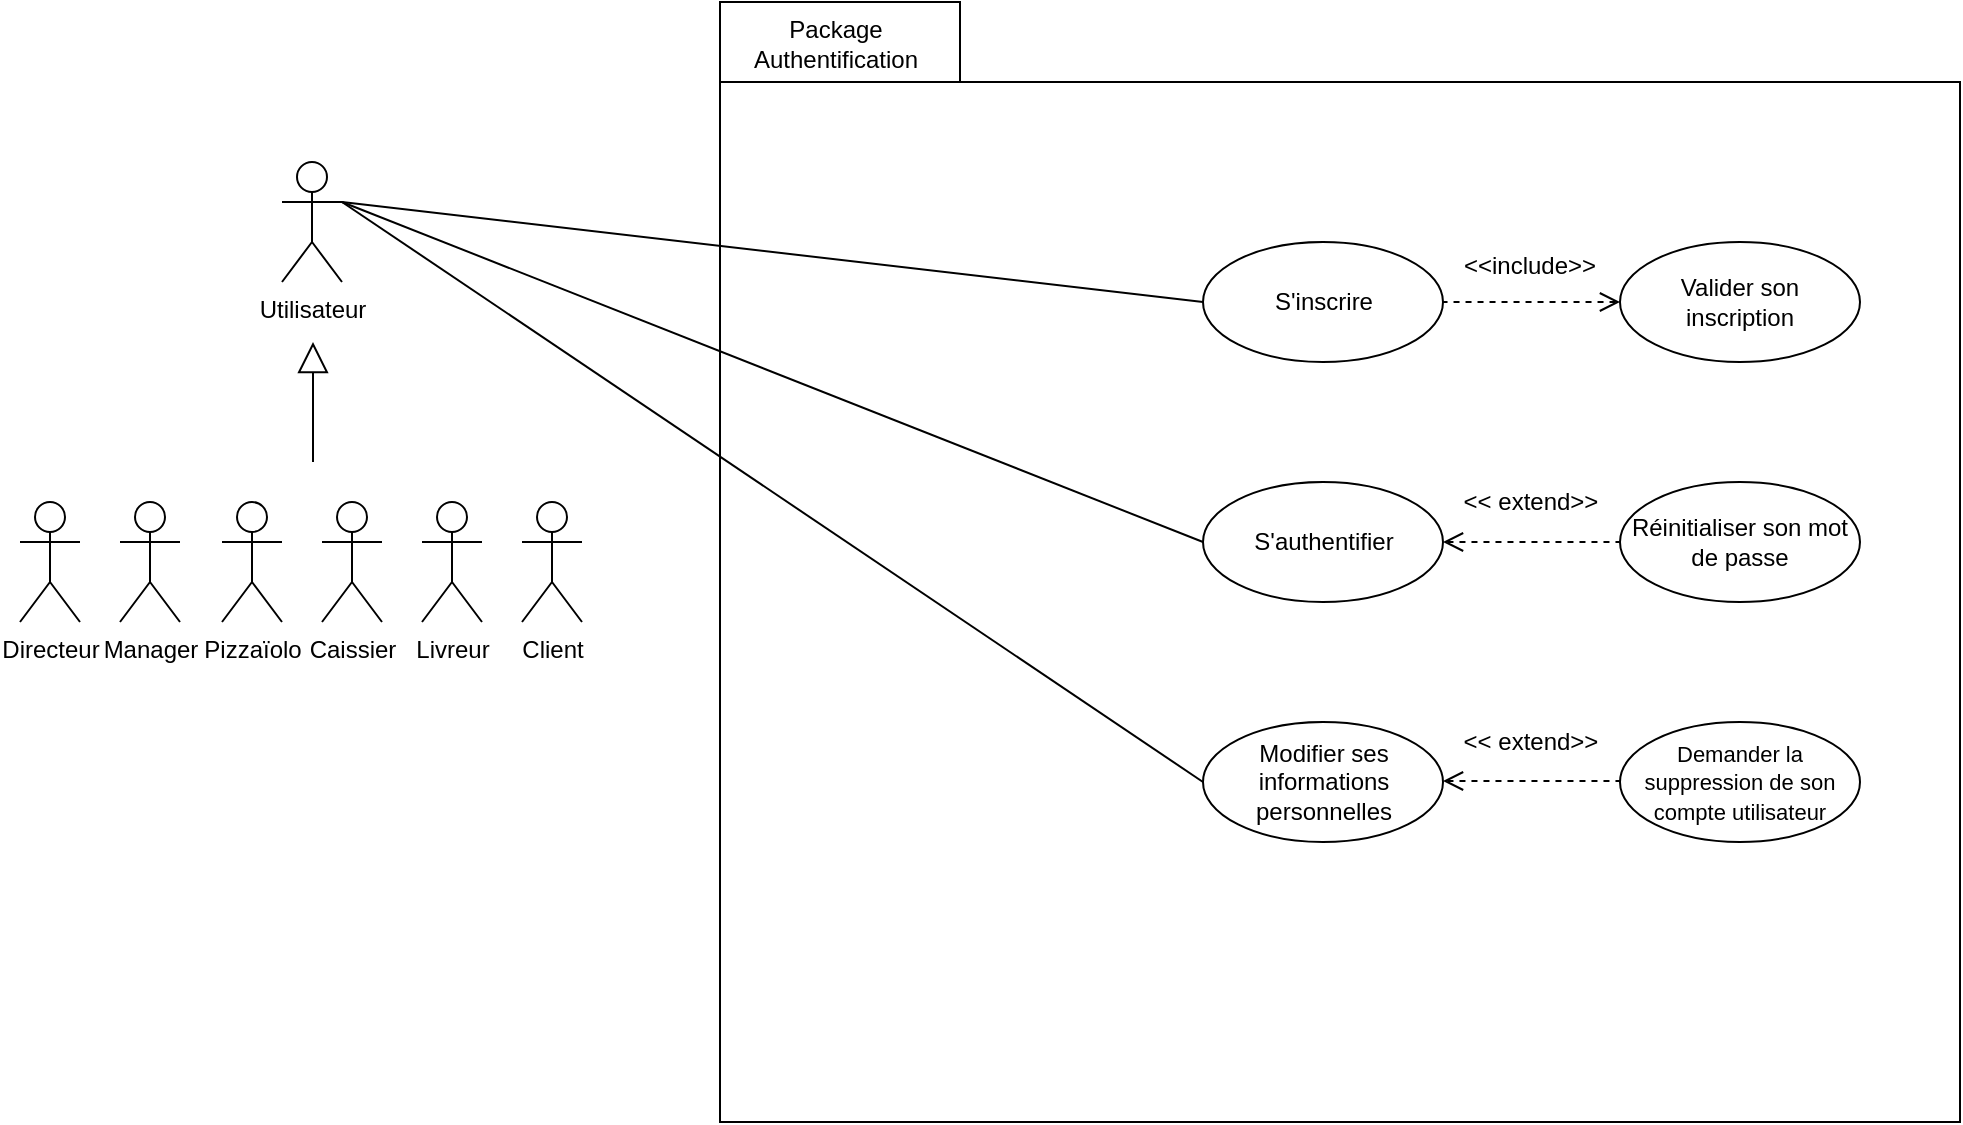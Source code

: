 <mxfile version="13.3.1" type="device"><diagram name="Page-1" id="b5b7bab2-c9e2-2cf4-8b2a-24fd1a2a6d21"><mxGraphModel dx="1086" dy="807" grid="1" gridSize="10" guides="1" tooltips="1" connect="1" arrows="1" fold="1" page="1" pageScale="1" pageWidth="1169" pageHeight="827" background="#ffffff" math="0" shadow="0"><root><mxCell id="0"/><mxCell id="1" parent="0"/><mxCell id="b7jg9sQN8CuxpuaTSCF3-1" value="" style="group" parent="1" vertex="1" connectable="0"><mxGeometry x="390" y="100" width="620" height="560" as="geometry"/></mxCell><mxCell id="b7jg9sQN8CuxpuaTSCF3-2" value="&lt;div&gt;&lt;br&gt;&lt;/div&gt;&lt;div&gt;&lt;br&gt;&lt;/div&gt;" style="shape=folder;fontStyle=1;spacingTop=10;tabWidth=120;tabHeight=40;tabPosition=left;html=1;fillColor=none;" parent="b7jg9sQN8CuxpuaTSCF3-1" vertex="1"><mxGeometry width="620" height="560" as="geometry"/></mxCell><mxCell id="b7jg9sQN8CuxpuaTSCF3-3" value="Package Authentification" style="text;html=1;strokeColor=none;fillColor=none;align=center;verticalAlign=middle;whiteSpace=wrap;rounded=0;" parent="b7jg9sQN8CuxpuaTSCF3-1" vertex="1"><mxGeometry x="13" y="11" width="90" height="20" as="geometry"/></mxCell><mxCell id="b7jg9sQN8CuxpuaTSCF3-4" value="S'authentifier" style="ellipse;whiteSpace=wrap;html=1;fillColor=none;" parent="b7jg9sQN8CuxpuaTSCF3-1" vertex="1"><mxGeometry x="241.5" y="240" width="120" height="60" as="geometry"/></mxCell><mxCell id="b7jg9sQN8CuxpuaTSCF3-5" value="S'inscrire" style="ellipse;whiteSpace=wrap;html=1;fillColor=none;" parent="b7jg9sQN8CuxpuaTSCF3-1" vertex="1"><mxGeometry x="241.5" y="120" width="120" height="60" as="geometry"/></mxCell><mxCell id="b7jg9sQN8CuxpuaTSCF3-8" value="Modifier ses informations personnelles" style="ellipse;whiteSpace=wrap;html=1;fillColor=none;" parent="b7jg9sQN8CuxpuaTSCF3-1" vertex="1"><mxGeometry x="241.5" y="360" width="120" height="60" as="geometry"/></mxCell><mxCell id="k0EtZFp6HAnRf78HJc2P-4" value="Valider son&lt;br&gt;inscription" style="ellipse;whiteSpace=wrap;html=1;fillColor=none;" parent="b7jg9sQN8CuxpuaTSCF3-1" vertex="1"><mxGeometry x="450" y="120" width="120" height="60" as="geometry"/></mxCell><mxCell id="k0EtZFp6HAnRf78HJc2P-5" value="" style="endArrow=none;dashed=1;html=1;exitX=0;exitY=0.5;exitDx=0;exitDy=0;entryX=1;entryY=0.5;entryDx=0;entryDy=0;startArrow=open;startFill=0;endFill=0;endSize=8;startSize=8;" parent="b7jg9sQN8CuxpuaTSCF3-1" source="k0EtZFp6HAnRf78HJc2P-4" target="b7jg9sQN8CuxpuaTSCF3-5" edge="1"><mxGeometry width="50" height="50" relative="1" as="geometry"><mxPoint x="180" y="260" as="sourcePoint"/><mxPoint x="449" y="150" as="targetPoint"/></mxGeometry></mxCell><mxCell id="k0EtZFp6HAnRf78HJc2P-6" value="&amp;lt;&amp;lt;include&amp;gt;&amp;gt;" style="text;html=1;strokeColor=none;fillColor=none;align=center;verticalAlign=middle;whiteSpace=wrap;rounded=0;" parent="b7jg9sQN8CuxpuaTSCF3-1" vertex="1"><mxGeometry x="385" y="122" width="40" height="20" as="geometry"/></mxCell><mxCell id="k0EtZFp6HAnRf78HJc2P-7" value="Réinitialiser son mot de passe" style="ellipse;whiteSpace=wrap;html=1;fillColor=none;" parent="b7jg9sQN8CuxpuaTSCF3-1" vertex="1"><mxGeometry x="450" y="240" width="120" height="60" as="geometry"/></mxCell><mxCell id="k0EtZFp6HAnRf78HJc2P-8" value="" style="endArrow=none;dashed=1;html=1;exitX=1;exitY=0.5;exitDx=0;exitDy=0;entryX=0;entryY=0.5;entryDx=0;entryDy=0;startArrow=open;startFill=0;endFill=0;endSize=8;startSize=8;" parent="b7jg9sQN8CuxpuaTSCF3-1" source="b7jg9sQN8CuxpuaTSCF3-4" target="k0EtZFp6HAnRf78HJc2P-7" edge="1"><mxGeometry width="50" height="50" relative="1" as="geometry"><mxPoint x="180" y="380" as="sourcePoint"/><mxPoint x="751.5" y="370" as="targetPoint"/></mxGeometry></mxCell><mxCell id="k0EtZFp6HAnRf78HJc2P-9" value="&amp;lt;&amp;lt; extend&amp;gt;&amp;gt;" style="text;html=1;strokeColor=none;fillColor=none;align=center;verticalAlign=middle;whiteSpace=wrap;rounded=0;" parent="b7jg9sQN8CuxpuaTSCF3-1" vertex="1"><mxGeometry x="367.5" y="240" width="75" height="20" as="geometry"/></mxCell><mxCell id="nmquzSwaqgSKRoLEOFZl-1" value="&lt;font style=&quot;font-size: 11px&quot;&gt;Demander la suppression de son compte utilisateur&lt;/font&gt;" style="ellipse;whiteSpace=wrap;html=1;fillColor=none;" parent="b7jg9sQN8CuxpuaTSCF3-1" vertex="1"><mxGeometry x="450" y="360" width="120" height="60" as="geometry"/></mxCell><mxCell id="nmquzSwaqgSKRoLEOFZl-2" value="" style="endArrow=none;dashed=1;html=1;exitX=1;exitY=0.5;exitDx=0;exitDy=0;entryX=0;entryY=0.5;entryDx=0;entryDy=0;startArrow=open;startFill=0;endFill=0;endSize=8;startSize=8;" parent="b7jg9sQN8CuxpuaTSCF3-1" edge="1"><mxGeometry width="50" height="50" relative="1" as="geometry"><mxPoint x="361.5" y="389.5" as="sourcePoint"/><mxPoint x="450" y="389.5" as="targetPoint"/></mxGeometry></mxCell><mxCell id="nmquzSwaqgSKRoLEOFZl-3" value="&amp;lt;&amp;lt; extend&amp;gt;&amp;gt;" style="text;html=1;strokeColor=none;fillColor=none;align=center;verticalAlign=middle;whiteSpace=wrap;rounded=0;" parent="b7jg9sQN8CuxpuaTSCF3-1" vertex="1"><mxGeometry x="367.5" y="360" width="75" height="20" as="geometry"/></mxCell><mxCell id="b7jg9sQN8CuxpuaTSCF3-11" value="Utilisateur" style="shape=umlActor;verticalLabelPosition=bottom;labelBackgroundColor=#ffffff;verticalAlign=top;html=1;outlineConnect=0;" parent="1" vertex="1"><mxGeometry x="171" y="180" width="30" height="60" as="geometry"/></mxCell><mxCell id="b7jg9sQN8CuxpuaTSCF3-12" value="" style="endArrow=none;html=1;entryX=0;entryY=0.5;entryDx=0;entryDy=0;exitX=1;exitY=0.333;exitDx=0;exitDy=0;exitPerimeter=0;" parent="1" source="b7jg9sQN8CuxpuaTSCF3-11" target="b7jg9sQN8CuxpuaTSCF3-8" edge="1"><mxGeometry width="50" height="50" relative="1" as="geometry"><mxPoint x="180" y="320" as="sourcePoint"/><mxPoint x="640" y="370" as="targetPoint"/></mxGeometry></mxCell><mxCell id="b7jg9sQN8CuxpuaTSCF3-13" value="Client" style="shape=umlActor;verticalLabelPosition=bottom;labelBackgroundColor=#ffffff;verticalAlign=top;html=1;outlineConnect=0;" parent="1" vertex="1"><mxGeometry x="291" y="350" width="30" height="60" as="geometry"/></mxCell><mxCell id="b7jg9sQN8CuxpuaTSCF3-14" value="&lt;div&gt;Manager&lt;/div&gt;" style="shape=umlActor;verticalLabelPosition=bottom;labelBackgroundColor=#ffffff;verticalAlign=top;html=1;outlineConnect=0;" parent="1" vertex="1"><mxGeometry x="90" y="350" width="30" height="60" as="geometry"/></mxCell><mxCell id="b7jg9sQN8CuxpuaTSCF3-15" value="Directeur" style="shape=umlActor;verticalLabelPosition=bottom;labelBackgroundColor=#ffffff;verticalAlign=top;html=1;outlineConnect=0;" parent="1" vertex="1"><mxGeometry x="40" y="350" width="30" height="60" as="geometry"/></mxCell><mxCell id="b7jg9sQN8CuxpuaTSCF3-16" value="&lt;div&gt;Pizzaïolo&lt;/div&gt;" style="shape=umlActor;verticalLabelPosition=bottom;labelBackgroundColor=#ffffff;verticalAlign=top;html=1;outlineConnect=0;" parent="1" vertex="1"><mxGeometry x="141" y="350" width="30" height="60" as="geometry"/></mxCell><mxCell id="b7jg9sQN8CuxpuaTSCF3-17" value="&lt;div&gt;Caissier&lt;/div&gt;" style="shape=umlActor;verticalLabelPosition=bottom;labelBackgroundColor=#ffffff;verticalAlign=top;html=1;outlineConnect=0;" parent="1" vertex="1"><mxGeometry x="191" y="350" width="30" height="60" as="geometry"/></mxCell><mxCell id="b7jg9sQN8CuxpuaTSCF3-18" value="&lt;div&gt;Livreur&lt;/div&gt;" style="shape=umlActor;verticalLabelPosition=bottom;labelBackgroundColor=#ffffff;verticalAlign=top;html=1;outlineConnect=0;" parent="1" vertex="1"><mxGeometry x="241" y="350" width="30" height="60" as="geometry"/></mxCell><mxCell id="b7jg9sQN8CuxpuaTSCF3-19" value="" style="endArrow=block;html=1;endFill=0;startSize=12;endSize=13;" parent="1" edge="1"><mxGeometry width="50" height="50" relative="1" as="geometry"><mxPoint x="186.5" y="330" as="sourcePoint"/><mxPoint x="186.5" y="270" as="targetPoint"/></mxGeometry></mxCell><mxCell id="k0EtZFp6HAnRf78HJc2P-2" value="" style="endArrow=none;html=1;entryX=0;entryY=0.5;entryDx=0;entryDy=0;exitX=1;exitY=0.333;exitDx=0;exitDy=0;exitPerimeter=0;" parent="1" source="b7jg9sQN8CuxpuaTSCF3-11" target="b7jg9sQN8CuxpuaTSCF3-4" edge="1"><mxGeometry width="50" height="50" relative="1" as="geometry"><mxPoint x="570" y="360" as="sourcePoint"/><mxPoint x="620" y="310" as="targetPoint"/></mxGeometry></mxCell><mxCell id="k0EtZFp6HAnRf78HJc2P-3" value="" style="endArrow=none;html=1;entryX=0;entryY=0.5;entryDx=0;entryDy=0;exitX=1;exitY=0.333;exitDx=0;exitDy=0;exitPerimeter=0;" parent="1" source="b7jg9sQN8CuxpuaTSCF3-11" target="b7jg9sQN8CuxpuaTSCF3-5" edge="1"><mxGeometry width="50" height="50" relative="1" as="geometry"><mxPoint x="570" y="360" as="sourcePoint"/><mxPoint x="620" y="310" as="targetPoint"/></mxGeometry></mxCell></root></mxGraphModel></diagram></mxfile>